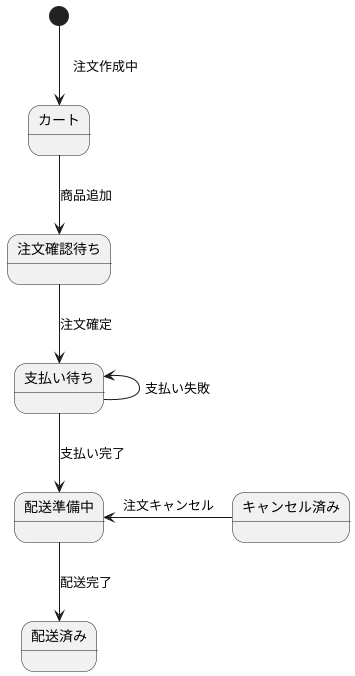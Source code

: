 @startuml
[*] --> カート :　注文作成中
カート --> 注文確認待ち : 商品追加
注文確認待ち --> 支払い待ち :注文確定
支払い待ち --> 配送準備中 : 支払い完了
配送準備中 --> 配送済み : 配送完了
配送準備中 <-- キャンセル済み : 注文キャンセル
支払い待ち <-- 支払い待ち : 支払い失敗
